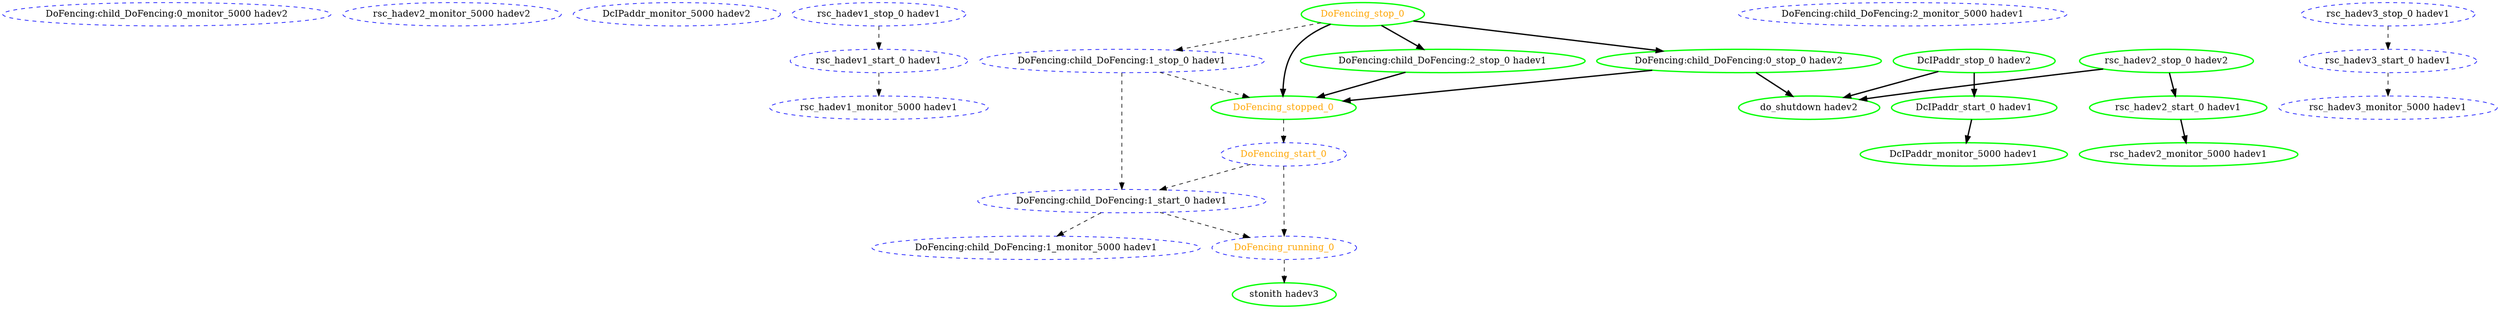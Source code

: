 digraph "g" {
	size = "30,30"
"DoFencing:child_DoFencing:0_monitor_5000 hadev2" [ style="dashed" color="blue" fontcolor="black" ]
"rsc_hadev2_monitor_5000 hadev2" [ style="dashed" color="blue" fontcolor="black" ]
"DcIPaddr_monitor_5000 hadev2" [ style="dashed" color="blue" fontcolor="black" ]
"rsc_hadev1_monitor_5000 hadev1" [ style="dashed" color="blue" fontcolor="black" ]
"DoFencing:child_DoFencing:1_monitor_5000 hadev1" [ style="dashed" color="blue" fontcolor="black" ]
"DoFencing:child_DoFencing:2_monitor_5000 hadev1" [ style="dashed" color="blue" fontcolor="black" ]
"rsc_hadev3_monitor_5000 hadev1" [ style="dashed" color="blue" fontcolor="black" ]
"DcIPaddr_stop_0 hadev2" [ style=bold color="green" fontcolor="black" ]
"DcIPaddr_start_0 hadev1" [ style=bold color="green" fontcolor="black" ]
"DcIPaddr_monitor_5000 hadev1" [ style=bold color="green" fontcolor="black" ]
"rsc_hadev3_stop_0 hadev1" [ style="dashed" color="blue" fontcolor="black" ]
"rsc_hadev3_start_0 hadev1" [ style="dashed" color="blue" fontcolor="black" ]
"rsc_hadev2_stop_0 hadev2" [ style=bold color="green" fontcolor="black" ]
"rsc_hadev2_start_0 hadev1" [ style=bold color="green" fontcolor="black" ]
"rsc_hadev2_monitor_5000 hadev1" [ style=bold color="green" fontcolor="black" ]
"rsc_hadev1_stop_0 hadev1" [ style="dashed" color="blue" fontcolor="black" ]
"rsc_hadev1_start_0 hadev1" [ style="dashed" color="blue" fontcolor="black" ]
"DoFencing:child_DoFencing:0_stop_0 hadev2" [ style=bold color="green" fontcolor="black" ]
"DoFencing:child_DoFencing:1_stop_0 hadev1" [ style="dashed" color="blue" fontcolor="black" ]
"DoFencing:child_DoFencing:1_start_0 hadev1" [ style="dashed" color="blue" fontcolor="black" ]
"DoFencing:child_DoFencing:2_stop_0 hadev1" [ style=bold color="green" fontcolor="black" ]
"DoFencing_start_0" [ style="dashed" color="blue" fontcolor="orange" ]
"DoFencing_running_0" [ style="dashed" color="blue" fontcolor="orange" ]
"DoFencing_stop_0" [ style=bold color="green" fontcolor="orange" ]
"DoFencing_stopped_0" [ style=bold color="green" fontcolor="orange" ]
"stonith hadev3" [ style=bold color="green" fontcolor="black" ]
"do_shutdown hadev2" [ style=bold color="green" fontcolor="black" ]
"rsc_hadev1_start_0 hadev1" -> "rsc_hadev1_monitor_5000 hadev1" [ style = dashed]
"DoFencing:child_DoFencing:1_start_0 hadev1" -> "DoFencing:child_DoFencing:1_monitor_5000 hadev1" [ style = dashed]
"rsc_hadev3_start_0 hadev1" -> "rsc_hadev3_monitor_5000 hadev1" [ style = dashed]
"DcIPaddr_stop_0 hadev2" -> "DcIPaddr_start_0 hadev1" [ style = bold]
"DcIPaddr_start_0 hadev1" -> "DcIPaddr_monitor_5000 hadev1" [ style = bold]
"rsc_hadev3_stop_0 hadev1" -> "rsc_hadev3_start_0 hadev1" [ style = dashed]
"rsc_hadev2_stop_0 hadev2" -> "rsc_hadev2_start_0 hadev1" [ style = bold]
"rsc_hadev2_start_0 hadev1" -> "rsc_hadev2_monitor_5000 hadev1" [ style = bold]
"rsc_hadev1_stop_0 hadev1" -> "rsc_hadev1_start_0 hadev1" [ style = dashed]
"DoFencing_stop_0" -> "DoFencing:child_DoFencing:0_stop_0 hadev2" [ style = bold]
"DoFencing_stop_0" -> "DoFencing:child_DoFencing:1_stop_0 hadev1" [ style = dashed]
"DoFencing:child_DoFencing:1_stop_0 hadev1" -> "DoFencing:child_DoFencing:1_start_0 hadev1" [ style = dashed]
"DoFencing_start_0" -> "DoFencing:child_DoFencing:1_start_0 hadev1" [ style = dashed]
"DoFencing_stop_0" -> "DoFencing:child_DoFencing:2_stop_0 hadev1" [ style = bold]
"DoFencing_stopped_0" -> "DoFencing_start_0" [ style = dashed]
"DoFencing_start_0" -> "DoFencing_running_0" [ style = dashed]
"DoFencing:child_DoFencing:1_start_0 hadev1" -> "DoFencing_running_0" [ style = dashed]
"DoFencing:child_DoFencing:0_stop_0 hadev2" -> "DoFencing_stopped_0" [ style = bold]
"DoFencing:child_DoFencing:1_stop_0 hadev1" -> "DoFencing_stopped_0" [ style = dashed]
"DoFencing:child_DoFencing:2_stop_0 hadev1" -> "DoFencing_stopped_0" [ style = bold]
"DoFencing_stop_0" -> "DoFencing_stopped_0" [ style = bold]
"DoFencing_running_0" -> "stonith hadev3" [ style = dashed]
"DcIPaddr_stop_0 hadev2" -> "do_shutdown hadev2" [ style = bold]
"rsc_hadev2_stop_0 hadev2" -> "do_shutdown hadev2" [ style = bold]
"DoFencing:child_DoFencing:0_stop_0 hadev2" -> "do_shutdown hadev2" [ style = bold]
}
